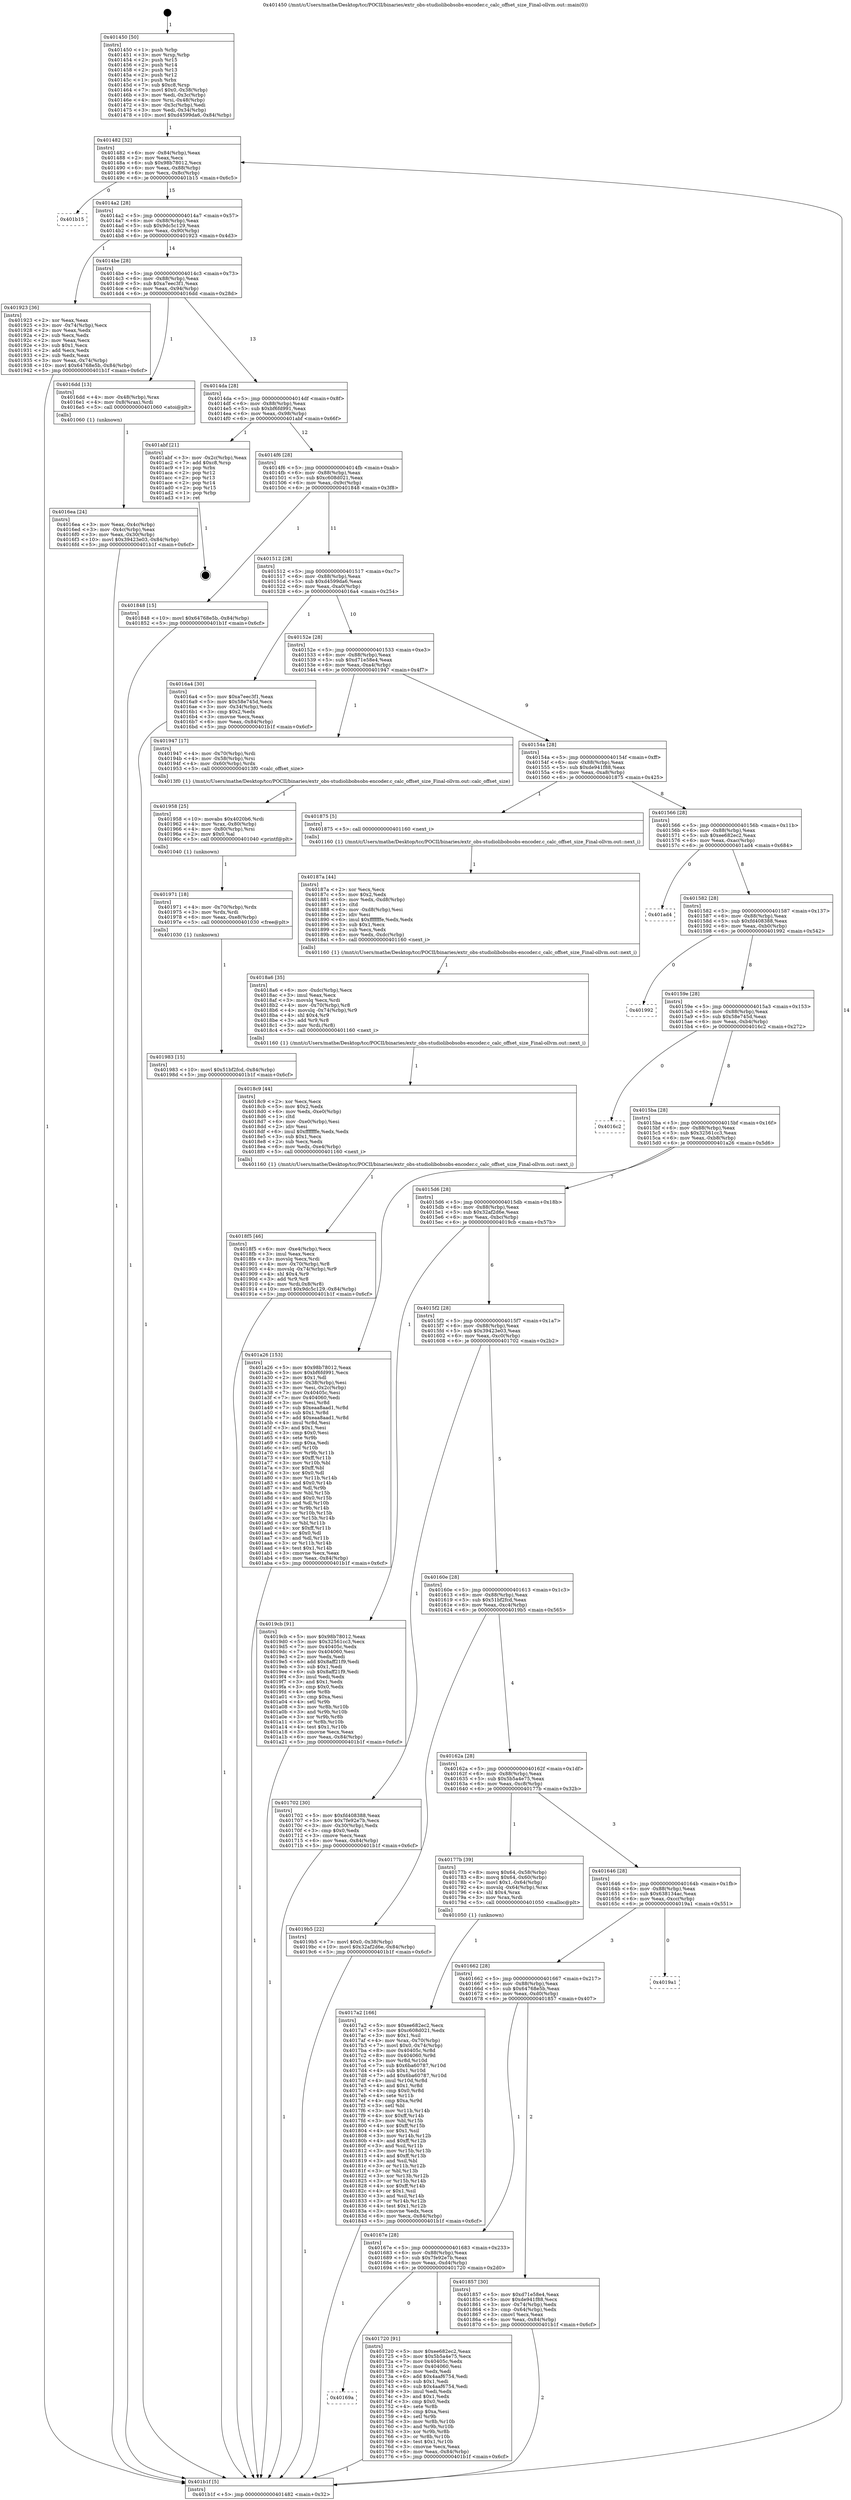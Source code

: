 digraph "0x401450" {
  label = "0x401450 (/mnt/c/Users/mathe/Desktop/tcc/POCII/binaries/extr_obs-studiolibobsobs-encoder.c_calc_offset_size_Final-ollvm.out::main(0))"
  labelloc = "t"
  node[shape=record]

  Entry [label="",width=0.3,height=0.3,shape=circle,fillcolor=black,style=filled]
  "0x401482" [label="{
     0x401482 [32]\l
     | [instrs]\l
     &nbsp;&nbsp;0x401482 \<+6\>: mov -0x84(%rbp),%eax\l
     &nbsp;&nbsp;0x401488 \<+2\>: mov %eax,%ecx\l
     &nbsp;&nbsp;0x40148a \<+6\>: sub $0x98b78012,%ecx\l
     &nbsp;&nbsp;0x401490 \<+6\>: mov %eax,-0x88(%rbp)\l
     &nbsp;&nbsp;0x401496 \<+6\>: mov %ecx,-0x8c(%rbp)\l
     &nbsp;&nbsp;0x40149c \<+6\>: je 0000000000401b15 \<main+0x6c5\>\l
  }"]
  "0x401b15" [label="{
     0x401b15\l
  }", style=dashed]
  "0x4014a2" [label="{
     0x4014a2 [28]\l
     | [instrs]\l
     &nbsp;&nbsp;0x4014a2 \<+5\>: jmp 00000000004014a7 \<main+0x57\>\l
     &nbsp;&nbsp;0x4014a7 \<+6\>: mov -0x88(%rbp),%eax\l
     &nbsp;&nbsp;0x4014ad \<+5\>: sub $0x9dc5c129,%eax\l
     &nbsp;&nbsp;0x4014b2 \<+6\>: mov %eax,-0x90(%rbp)\l
     &nbsp;&nbsp;0x4014b8 \<+6\>: je 0000000000401923 \<main+0x4d3\>\l
  }"]
  Exit [label="",width=0.3,height=0.3,shape=circle,fillcolor=black,style=filled,peripheries=2]
  "0x401923" [label="{
     0x401923 [36]\l
     | [instrs]\l
     &nbsp;&nbsp;0x401923 \<+2\>: xor %eax,%eax\l
     &nbsp;&nbsp;0x401925 \<+3\>: mov -0x74(%rbp),%ecx\l
     &nbsp;&nbsp;0x401928 \<+2\>: mov %eax,%edx\l
     &nbsp;&nbsp;0x40192a \<+2\>: sub %ecx,%edx\l
     &nbsp;&nbsp;0x40192c \<+2\>: mov %eax,%ecx\l
     &nbsp;&nbsp;0x40192e \<+3\>: sub $0x1,%ecx\l
     &nbsp;&nbsp;0x401931 \<+2\>: add %ecx,%edx\l
     &nbsp;&nbsp;0x401933 \<+2\>: sub %edx,%eax\l
     &nbsp;&nbsp;0x401935 \<+3\>: mov %eax,-0x74(%rbp)\l
     &nbsp;&nbsp;0x401938 \<+10\>: movl $0x64768e5b,-0x84(%rbp)\l
     &nbsp;&nbsp;0x401942 \<+5\>: jmp 0000000000401b1f \<main+0x6cf\>\l
  }"]
  "0x4014be" [label="{
     0x4014be [28]\l
     | [instrs]\l
     &nbsp;&nbsp;0x4014be \<+5\>: jmp 00000000004014c3 \<main+0x73\>\l
     &nbsp;&nbsp;0x4014c3 \<+6\>: mov -0x88(%rbp),%eax\l
     &nbsp;&nbsp;0x4014c9 \<+5\>: sub $0xa7eec3f1,%eax\l
     &nbsp;&nbsp;0x4014ce \<+6\>: mov %eax,-0x94(%rbp)\l
     &nbsp;&nbsp;0x4014d4 \<+6\>: je 00000000004016dd \<main+0x28d\>\l
  }"]
  "0x401983" [label="{
     0x401983 [15]\l
     | [instrs]\l
     &nbsp;&nbsp;0x401983 \<+10\>: movl $0x51bf2fcd,-0x84(%rbp)\l
     &nbsp;&nbsp;0x40198d \<+5\>: jmp 0000000000401b1f \<main+0x6cf\>\l
  }"]
  "0x4016dd" [label="{
     0x4016dd [13]\l
     | [instrs]\l
     &nbsp;&nbsp;0x4016dd \<+4\>: mov -0x48(%rbp),%rax\l
     &nbsp;&nbsp;0x4016e1 \<+4\>: mov 0x8(%rax),%rdi\l
     &nbsp;&nbsp;0x4016e5 \<+5\>: call 0000000000401060 \<atoi@plt\>\l
     | [calls]\l
     &nbsp;&nbsp;0x401060 \{1\} (unknown)\l
  }"]
  "0x4014da" [label="{
     0x4014da [28]\l
     | [instrs]\l
     &nbsp;&nbsp;0x4014da \<+5\>: jmp 00000000004014df \<main+0x8f\>\l
     &nbsp;&nbsp;0x4014df \<+6\>: mov -0x88(%rbp),%eax\l
     &nbsp;&nbsp;0x4014e5 \<+5\>: sub $0xbf6fd991,%eax\l
     &nbsp;&nbsp;0x4014ea \<+6\>: mov %eax,-0x98(%rbp)\l
     &nbsp;&nbsp;0x4014f0 \<+6\>: je 0000000000401abf \<main+0x66f\>\l
  }"]
  "0x401971" [label="{
     0x401971 [18]\l
     | [instrs]\l
     &nbsp;&nbsp;0x401971 \<+4\>: mov -0x70(%rbp),%rdx\l
     &nbsp;&nbsp;0x401975 \<+3\>: mov %rdx,%rdi\l
     &nbsp;&nbsp;0x401978 \<+6\>: mov %eax,-0xe8(%rbp)\l
     &nbsp;&nbsp;0x40197e \<+5\>: call 0000000000401030 \<free@plt\>\l
     | [calls]\l
     &nbsp;&nbsp;0x401030 \{1\} (unknown)\l
  }"]
  "0x401abf" [label="{
     0x401abf [21]\l
     | [instrs]\l
     &nbsp;&nbsp;0x401abf \<+3\>: mov -0x2c(%rbp),%eax\l
     &nbsp;&nbsp;0x401ac2 \<+7\>: add $0xc8,%rsp\l
     &nbsp;&nbsp;0x401ac9 \<+1\>: pop %rbx\l
     &nbsp;&nbsp;0x401aca \<+2\>: pop %r12\l
     &nbsp;&nbsp;0x401acc \<+2\>: pop %r13\l
     &nbsp;&nbsp;0x401ace \<+2\>: pop %r14\l
     &nbsp;&nbsp;0x401ad0 \<+2\>: pop %r15\l
     &nbsp;&nbsp;0x401ad2 \<+1\>: pop %rbp\l
     &nbsp;&nbsp;0x401ad3 \<+1\>: ret\l
  }"]
  "0x4014f6" [label="{
     0x4014f6 [28]\l
     | [instrs]\l
     &nbsp;&nbsp;0x4014f6 \<+5\>: jmp 00000000004014fb \<main+0xab\>\l
     &nbsp;&nbsp;0x4014fb \<+6\>: mov -0x88(%rbp),%eax\l
     &nbsp;&nbsp;0x401501 \<+5\>: sub $0xc608d021,%eax\l
     &nbsp;&nbsp;0x401506 \<+6\>: mov %eax,-0x9c(%rbp)\l
     &nbsp;&nbsp;0x40150c \<+6\>: je 0000000000401848 \<main+0x3f8\>\l
  }"]
  "0x401958" [label="{
     0x401958 [25]\l
     | [instrs]\l
     &nbsp;&nbsp;0x401958 \<+10\>: movabs $0x4020b6,%rdi\l
     &nbsp;&nbsp;0x401962 \<+4\>: mov %rax,-0x80(%rbp)\l
     &nbsp;&nbsp;0x401966 \<+4\>: mov -0x80(%rbp),%rsi\l
     &nbsp;&nbsp;0x40196a \<+2\>: mov $0x0,%al\l
     &nbsp;&nbsp;0x40196c \<+5\>: call 0000000000401040 \<printf@plt\>\l
     | [calls]\l
     &nbsp;&nbsp;0x401040 \{1\} (unknown)\l
  }"]
  "0x401848" [label="{
     0x401848 [15]\l
     | [instrs]\l
     &nbsp;&nbsp;0x401848 \<+10\>: movl $0x64768e5b,-0x84(%rbp)\l
     &nbsp;&nbsp;0x401852 \<+5\>: jmp 0000000000401b1f \<main+0x6cf\>\l
  }"]
  "0x401512" [label="{
     0x401512 [28]\l
     | [instrs]\l
     &nbsp;&nbsp;0x401512 \<+5\>: jmp 0000000000401517 \<main+0xc7\>\l
     &nbsp;&nbsp;0x401517 \<+6\>: mov -0x88(%rbp),%eax\l
     &nbsp;&nbsp;0x40151d \<+5\>: sub $0xd4599da6,%eax\l
     &nbsp;&nbsp;0x401522 \<+6\>: mov %eax,-0xa0(%rbp)\l
     &nbsp;&nbsp;0x401528 \<+6\>: je 00000000004016a4 \<main+0x254\>\l
  }"]
  "0x4018f5" [label="{
     0x4018f5 [46]\l
     | [instrs]\l
     &nbsp;&nbsp;0x4018f5 \<+6\>: mov -0xe4(%rbp),%ecx\l
     &nbsp;&nbsp;0x4018fb \<+3\>: imul %eax,%ecx\l
     &nbsp;&nbsp;0x4018fe \<+3\>: movslq %ecx,%rdi\l
     &nbsp;&nbsp;0x401901 \<+4\>: mov -0x70(%rbp),%r8\l
     &nbsp;&nbsp;0x401905 \<+4\>: movslq -0x74(%rbp),%r9\l
     &nbsp;&nbsp;0x401909 \<+4\>: shl $0x4,%r9\l
     &nbsp;&nbsp;0x40190d \<+3\>: add %r9,%r8\l
     &nbsp;&nbsp;0x401910 \<+4\>: mov %rdi,0x8(%r8)\l
     &nbsp;&nbsp;0x401914 \<+10\>: movl $0x9dc5c129,-0x84(%rbp)\l
     &nbsp;&nbsp;0x40191e \<+5\>: jmp 0000000000401b1f \<main+0x6cf\>\l
  }"]
  "0x4016a4" [label="{
     0x4016a4 [30]\l
     | [instrs]\l
     &nbsp;&nbsp;0x4016a4 \<+5\>: mov $0xa7eec3f1,%eax\l
     &nbsp;&nbsp;0x4016a9 \<+5\>: mov $0x58e745d,%ecx\l
     &nbsp;&nbsp;0x4016ae \<+3\>: mov -0x34(%rbp),%edx\l
     &nbsp;&nbsp;0x4016b1 \<+3\>: cmp $0x2,%edx\l
     &nbsp;&nbsp;0x4016b4 \<+3\>: cmovne %ecx,%eax\l
     &nbsp;&nbsp;0x4016b7 \<+6\>: mov %eax,-0x84(%rbp)\l
     &nbsp;&nbsp;0x4016bd \<+5\>: jmp 0000000000401b1f \<main+0x6cf\>\l
  }"]
  "0x40152e" [label="{
     0x40152e [28]\l
     | [instrs]\l
     &nbsp;&nbsp;0x40152e \<+5\>: jmp 0000000000401533 \<main+0xe3\>\l
     &nbsp;&nbsp;0x401533 \<+6\>: mov -0x88(%rbp),%eax\l
     &nbsp;&nbsp;0x401539 \<+5\>: sub $0xd71e58e4,%eax\l
     &nbsp;&nbsp;0x40153e \<+6\>: mov %eax,-0xa4(%rbp)\l
     &nbsp;&nbsp;0x401544 \<+6\>: je 0000000000401947 \<main+0x4f7\>\l
  }"]
  "0x401b1f" [label="{
     0x401b1f [5]\l
     | [instrs]\l
     &nbsp;&nbsp;0x401b1f \<+5\>: jmp 0000000000401482 \<main+0x32\>\l
  }"]
  "0x401450" [label="{
     0x401450 [50]\l
     | [instrs]\l
     &nbsp;&nbsp;0x401450 \<+1\>: push %rbp\l
     &nbsp;&nbsp;0x401451 \<+3\>: mov %rsp,%rbp\l
     &nbsp;&nbsp;0x401454 \<+2\>: push %r15\l
     &nbsp;&nbsp;0x401456 \<+2\>: push %r14\l
     &nbsp;&nbsp;0x401458 \<+2\>: push %r13\l
     &nbsp;&nbsp;0x40145a \<+2\>: push %r12\l
     &nbsp;&nbsp;0x40145c \<+1\>: push %rbx\l
     &nbsp;&nbsp;0x40145d \<+7\>: sub $0xc8,%rsp\l
     &nbsp;&nbsp;0x401464 \<+7\>: movl $0x0,-0x38(%rbp)\l
     &nbsp;&nbsp;0x40146b \<+3\>: mov %edi,-0x3c(%rbp)\l
     &nbsp;&nbsp;0x40146e \<+4\>: mov %rsi,-0x48(%rbp)\l
     &nbsp;&nbsp;0x401472 \<+3\>: mov -0x3c(%rbp),%edi\l
     &nbsp;&nbsp;0x401475 \<+3\>: mov %edi,-0x34(%rbp)\l
     &nbsp;&nbsp;0x401478 \<+10\>: movl $0xd4599da6,-0x84(%rbp)\l
  }"]
  "0x4016ea" [label="{
     0x4016ea [24]\l
     | [instrs]\l
     &nbsp;&nbsp;0x4016ea \<+3\>: mov %eax,-0x4c(%rbp)\l
     &nbsp;&nbsp;0x4016ed \<+3\>: mov -0x4c(%rbp),%eax\l
     &nbsp;&nbsp;0x4016f0 \<+3\>: mov %eax,-0x30(%rbp)\l
     &nbsp;&nbsp;0x4016f3 \<+10\>: movl $0x39423e03,-0x84(%rbp)\l
     &nbsp;&nbsp;0x4016fd \<+5\>: jmp 0000000000401b1f \<main+0x6cf\>\l
  }"]
  "0x4018c9" [label="{
     0x4018c9 [44]\l
     | [instrs]\l
     &nbsp;&nbsp;0x4018c9 \<+2\>: xor %ecx,%ecx\l
     &nbsp;&nbsp;0x4018cb \<+5\>: mov $0x2,%edx\l
     &nbsp;&nbsp;0x4018d0 \<+6\>: mov %edx,-0xe0(%rbp)\l
     &nbsp;&nbsp;0x4018d6 \<+1\>: cltd\l
     &nbsp;&nbsp;0x4018d7 \<+6\>: mov -0xe0(%rbp),%esi\l
     &nbsp;&nbsp;0x4018dd \<+2\>: idiv %esi\l
     &nbsp;&nbsp;0x4018df \<+6\>: imul $0xfffffffe,%edx,%edx\l
     &nbsp;&nbsp;0x4018e5 \<+3\>: sub $0x1,%ecx\l
     &nbsp;&nbsp;0x4018e8 \<+2\>: sub %ecx,%edx\l
     &nbsp;&nbsp;0x4018ea \<+6\>: mov %edx,-0xe4(%rbp)\l
     &nbsp;&nbsp;0x4018f0 \<+5\>: call 0000000000401160 \<next_i\>\l
     | [calls]\l
     &nbsp;&nbsp;0x401160 \{1\} (/mnt/c/Users/mathe/Desktop/tcc/POCII/binaries/extr_obs-studiolibobsobs-encoder.c_calc_offset_size_Final-ollvm.out::next_i)\l
  }"]
  "0x401947" [label="{
     0x401947 [17]\l
     | [instrs]\l
     &nbsp;&nbsp;0x401947 \<+4\>: mov -0x70(%rbp),%rdi\l
     &nbsp;&nbsp;0x40194b \<+4\>: mov -0x58(%rbp),%rsi\l
     &nbsp;&nbsp;0x40194f \<+4\>: mov -0x60(%rbp),%rdx\l
     &nbsp;&nbsp;0x401953 \<+5\>: call 00000000004013f0 \<calc_offset_size\>\l
     | [calls]\l
     &nbsp;&nbsp;0x4013f0 \{1\} (/mnt/c/Users/mathe/Desktop/tcc/POCII/binaries/extr_obs-studiolibobsobs-encoder.c_calc_offset_size_Final-ollvm.out::calc_offset_size)\l
  }"]
  "0x40154a" [label="{
     0x40154a [28]\l
     | [instrs]\l
     &nbsp;&nbsp;0x40154a \<+5\>: jmp 000000000040154f \<main+0xff\>\l
     &nbsp;&nbsp;0x40154f \<+6\>: mov -0x88(%rbp),%eax\l
     &nbsp;&nbsp;0x401555 \<+5\>: sub $0xde941f88,%eax\l
     &nbsp;&nbsp;0x40155a \<+6\>: mov %eax,-0xa8(%rbp)\l
     &nbsp;&nbsp;0x401560 \<+6\>: je 0000000000401875 \<main+0x425\>\l
  }"]
  "0x4018a6" [label="{
     0x4018a6 [35]\l
     | [instrs]\l
     &nbsp;&nbsp;0x4018a6 \<+6\>: mov -0xdc(%rbp),%ecx\l
     &nbsp;&nbsp;0x4018ac \<+3\>: imul %eax,%ecx\l
     &nbsp;&nbsp;0x4018af \<+3\>: movslq %ecx,%rdi\l
     &nbsp;&nbsp;0x4018b2 \<+4\>: mov -0x70(%rbp),%r8\l
     &nbsp;&nbsp;0x4018b6 \<+4\>: movslq -0x74(%rbp),%r9\l
     &nbsp;&nbsp;0x4018ba \<+4\>: shl $0x4,%r9\l
     &nbsp;&nbsp;0x4018be \<+3\>: add %r9,%r8\l
     &nbsp;&nbsp;0x4018c1 \<+3\>: mov %rdi,(%r8)\l
     &nbsp;&nbsp;0x4018c4 \<+5\>: call 0000000000401160 \<next_i\>\l
     | [calls]\l
     &nbsp;&nbsp;0x401160 \{1\} (/mnt/c/Users/mathe/Desktop/tcc/POCII/binaries/extr_obs-studiolibobsobs-encoder.c_calc_offset_size_Final-ollvm.out::next_i)\l
  }"]
  "0x401875" [label="{
     0x401875 [5]\l
     | [instrs]\l
     &nbsp;&nbsp;0x401875 \<+5\>: call 0000000000401160 \<next_i\>\l
     | [calls]\l
     &nbsp;&nbsp;0x401160 \{1\} (/mnt/c/Users/mathe/Desktop/tcc/POCII/binaries/extr_obs-studiolibobsobs-encoder.c_calc_offset_size_Final-ollvm.out::next_i)\l
  }"]
  "0x401566" [label="{
     0x401566 [28]\l
     | [instrs]\l
     &nbsp;&nbsp;0x401566 \<+5\>: jmp 000000000040156b \<main+0x11b\>\l
     &nbsp;&nbsp;0x40156b \<+6\>: mov -0x88(%rbp),%eax\l
     &nbsp;&nbsp;0x401571 \<+5\>: sub $0xee682ec2,%eax\l
     &nbsp;&nbsp;0x401576 \<+6\>: mov %eax,-0xac(%rbp)\l
     &nbsp;&nbsp;0x40157c \<+6\>: je 0000000000401ad4 \<main+0x684\>\l
  }"]
  "0x40187a" [label="{
     0x40187a [44]\l
     | [instrs]\l
     &nbsp;&nbsp;0x40187a \<+2\>: xor %ecx,%ecx\l
     &nbsp;&nbsp;0x40187c \<+5\>: mov $0x2,%edx\l
     &nbsp;&nbsp;0x401881 \<+6\>: mov %edx,-0xd8(%rbp)\l
     &nbsp;&nbsp;0x401887 \<+1\>: cltd\l
     &nbsp;&nbsp;0x401888 \<+6\>: mov -0xd8(%rbp),%esi\l
     &nbsp;&nbsp;0x40188e \<+2\>: idiv %esi\l
     &nbsp;&nbsp;0x401890 \<+6\>: imul $0xfffffffe,%edx,%edx\l
     &nbsp;&nbsp;0x401896 \<+3\>: sub $0x1,%ecx\l
     &nbsp;&nbsp;0x401899 \<+2\>: sub %ecx,%edx\l
     &nbsp;&nbsp;0x40189b \<+6\>: mov %edx,-0xdc(%rbp)\l
     &nbsp;&nbsp;0x4018a1 \<+5\>: call 0000000000401160 \<next_i\>\l
     | [calls]\l
     &nbsp;&nbsp;0x401160 \{1\} (/mnt/c/Users/mathe/Desktop/tcc/POCII/binaries/extr_obs-studiolibobsobs-encoder.c_calc_offset_size_Final-ollvm.out::next_i)\l
  }"]
  "0x401ad4" [label="{
     0x401ad4\l
  }", style=dashed]
  "0x401582" [label="{
     0x401582 [28]\l
     | [instrs]\l
     &nbsp;&nbsp;0x401582 \<+5\>: jmp 0000000000401587 \<main+0x137\>\l
     &nbsp;&nbsp;0x401587 \<+6\>: mov -0x88(%rbp),%eax\l
     &nbsp;&nbsp;0x40158d \<+5\>: sub $0xfd408388,%eax\l
     &nbsp;&nbsp;0x401592 \<+6\>: mov %eax,-0xb0(%rbp)\l
     &nbsp;&nbsp;0x401598 \<+6\>: je 0000000000401992 \<main+0x542\>\l
  }"]
  "0x4017a2" [label="{
     0x4017a2 [166]\l
     | [instrs]\l
     &nbsp;&nbsp;0x4017a2 \<+5\>: mov $0xee682ec2,%ecx\l
     &nbsp;&nbsp;0x4017a7 \<+5\>: mov $0xc608d021,%edx\l
     &nbsp;&nbsp;0x4017ac \<+3\>: mov $0x1,%sil\l
     &nbsp;&nbsp;0x4017af \<+4\>: mov %rax,-0x70(%rbp)\l
     &nbsp;&nbsp;0x4017b3 \<+7\>: movl $0x0,-0x74(%rbp)\l
     &nbsp;&nbsp;0x4017ba \<+8\>: mov 0x40405c,%r8d\l
     &nbsp;&nbsp;0x4017c2 \<+8\>: mov 0x404060,%r9d\l
     &nbsp;&nbsp;0x4017ca \<+3\>: mov %r8d,%r10d\l
     &nbsp;&nbsp;0x4017cd \<+7\>: sub $0x6ba60787,%r10d\l
     &nbsp;&nbsp;0x4017d4 \<+4\>: sub $0x1,%r10d\l
     &nbsp;&nbsp;0x4017d8 \<+7\>: add $0x6ba60787,%r10d\l
     &nbsp;&nbsp;0x4017df \<+4\>: imul %r10d,%r8d\l
     &nbsp;&nbsp;0x4017e3 \<+4\>: and $0x1,%r8d\l
     &nbsp;&nbsp;0x4017e7 \<+4\>: cmp $0x0,%r8d\l
     &nbsp;&nbsp;0x4017eb \<+4\>: sete %r11b\l
     &nbsp;&nbsp;0x4017ef \<+4\>: cmp $0xa,%r9d\l
     &nbsp;&nbsp;0x4017f3 \<+3\>: setl %bl\l
     &nbsp;&nbsp;0x4017f6 \<+3\>: mov %r11b,%r14b\l
     &nbsp;&nbsp;0x4017f9 \<+4\>: xor $0xff,%r14b\l
     &nbsp;&nbsp;0x4017fd \<+3\>: mov %bl,%r15b\l
     &nbsp;&nbsp;0x401800 \<+4\>: xor $0xff,%r15b\l
     &nbsp;&nbsp;0x401804 \<+4\>: xor $0x1,%sil\l
     &nbsp;&nbsp;0x401808 \<+3\>: mov %r14b,%r12b\l
     &nbsp;&nbsp;0x40180b \<+4\>: and $0xff,%r12b\l
     &nbsp;&nbsp;0x40180f \<+3\>: and %sil,%r11b\l
     &nbsp;&nbsp;0x401812 \<+3\>: mov %r15b,%r13b\l
     &nbsp;&nbsp;0x401815 \<+4\>: and $0xff,%r13b\l
     &nbsp;&nbsp;0x401819 \<+3\>: and %sil,%bl\l
     &nbsp;&nbsp;0x40181c \<+3\>: or %r11b,%r12b\l
     &nbsp;&nbsp;0x40181f \<+3\>: or %bl,%r13b\l
     &nbsp;&nbsp;0x401822 \<+3\>: xor %r13b,%r12b\l
     &nbsp;&nbsp;0x401825 \<+3\>: or %r15b,%r14b\l
     &nbsp;&nbsp;0x401828 \<+4\>: xor $0xff,%r14b\l
     &nbsp;&nbsp;0x40182c \<+4\>: or $0x1,%sil\l
     &nbsp;&nbsp;0x401830 \<+3\>: and %sil,%r14b\l
     &nbsp;&nbsp;0x401833 \<+3\>: or %r14b,%r12b\l
     &nbsp;&nbsp;0x401836 \<+4\>: test $0x1,%r12b\l
     &nbsp;&nbsp;0x40183a \<+3\>: cmovne %edx,%ecx\l
     &nbsp;&nbsp;0x40183d \<+6\>: mov %ecx,-0x84(%rbp)\l
     &nbsp;&nbsp;0x401843 \<+5\>: jmp 0000000000401b1f \<main+0x6cf\>\l
  }"]
  "0x401992" [label="{
     0x401992\l
  }", style=dashed]
  "0x40159e" [label="{
     0x40159e [28]\l
     | [instrs]\l
     &nbsp;&nbsp;0x40159e \<+5\>: jmp 00000000004015a3 \<main+0x153\>\l
     &nbsp;&nbsp;0x4015a3 \<+6\>: mov -0x88(%rbp),%eax\l
     &nbsp;&nbsp;0x4015a9 \<+5\>: sub $0x58e745d,%eax\l
     &nbsp;&nbsp;0x4015ae \<+6\>: mov %eax,-0xb4(%rbp)\l
     &nbsp;&nbsp;0x4015b4 \<+6\>: je 00000000004016c2 \<main+0x272\>\l
  }"]
  "0x40169a" [label="{
     0x40169a\l
  }", style=dashed]
  "0x4016c2" [label="{
     0x4016c2\l
  }", style=dashed]
  "0x4015ba" [label="{
     0x4015ba [28]\l
     | [instrs]\l
     &nbsp;&nbsp;0x4015ba \<+5\>: jmp 00000000004015bf \<main+0x16f\>\l
     &nbsp;&nbsp;0x4015bf \<+6\>: mov -0x88(%rbp),%eax\l
     &nbsp;&nbsp;0x4015c5 \<+5\>: sub $0x32561cc3,%eax\l
     &nbsp;&nbsp;0x4015ca \<+6\>: mov %eax,-0xb8(%rbp)\l
     &nbsp;&nbsp;0x4015d0 \<+6\>: je 0000000000401a26 \<main+0x5d6\>\l
  }"]
  "0x401720" [label="{
     0x401720 [91]\l
     | [instrs]\l
     &nbsp;&nbsp;0x401720 \<+5\>: mov $0xee682ec2,%eax\l
     &nbsp;&nbsp;0x401725 \<+5\>: mov $0x5b5a4e75,%ecx\l
     &nbsp;&nbsp;0x40172a \<+7\>: mov 0x40405c,%edx\l
     &nbsp;&nbsp;0x401731 \<+7\>: mov 0x404060,%esi\l
     &nbsp;&nbsp;0x401738 \<+2\>: mov %edx,%edi\l
     &nbsp;&nbsp;0x40173a \<+6\>: add $0x4aaf6754,%edi\l
     &nbsp;&nbsp;0x401740 \<+3\>: sub $0x1,%edi\l
     &nbsp;&nbsp;0x401743 \<+6\>: sub $0x4aaf6754,%edi\l
     &nbsp;&nbsp;0x401749 \<+3\>: imul %edi,%edx\l
     &nbsp;&nbsp;0x40174c \<+3\>: and $0x1,%edx\l
     &nbsp;&nbsp;0x40174f \<+3\>: cmp $0x0,%edx\l
     &nbsp;&nbsp;0x401752 \<+4\>: sete %r8b\l
     &nbsp;&nbsp;0x401756 \<+3\>: cmp $0xa,%esi\l
     &nbsp;&nbsp;0x401759 \<+4\>: setl %r9b\l
     &nbsp;&nbsp;0x40175d \<+3\>: mov %r8b,%r10b\l
     &nbsp;&nbsp;0x401760 \<+3\>: and %r9b,%r10b\l
     &nbsp;&nbsp;0x401763 \<+3\>: xor %r9b,%r8b\l
     &nbsp;&nbsp;0x401766 \<+3\>: or %r8b,%r10b\l
     &nbsp;&nbsp;0x401769 \<+4\>: test $0x1,%r10b\l
     &nbsp;&nbsp;0x40176d \<+3\>: cmovne %ecx,%eax\l
     &nbsp;&nbsp;0x401770 \<+6\>: mov %eax,-0x84(%rbp)\l
     &nbsp;&nbsp;0x401776 \<+5\>: jmp 0000000000401b1f \<main+0x6cf\>\l
  }"]
  "0x401a26" [label="{
     0x401a26 [153]\l
     | [instrs]\l
     &nbsp;&nbsp;0x401a26 \<+5\>: mov $0x98b78012,%eax\l
     &nbsp;&nbsp;0x401a2b \<+5\>: mov $0xbf6fd991,%ecx\l
     &nbsp;&nbsp;0x401a30 \<+2\>: mov $0x1,%dl\l
     &nbsp;&nbsp;0x401a32 \<+3\>: mov -0x38(%rbp),%esi\l
     &nbsp;&nbsp;0x401a35 \<+3\>: mov %esi,-0x2c(%rbp)\l
     &nbsp;&nbsp;0x401a38 \<+7\>: mov 0x40405c,%esi\l
     &nbsp;&nbsp;0x401a3f \<+7\>: mov 0x404060,%edi\l
     &nbsp;&nbsp;0x401a46 \<+3\>: mov %esi,%r8d\l
     &nbsp;&nbsp;0x401a49 \<+7\>: sub $0xeaa8aad1,%r8d\l
     &nbsp;&nbsp;0x401a50 \<+4\>: sub $0x1,%r8d\l
     &nbsp;&nbsp;0x401a54 \<+7\>: add $0xeaa8aad1,%r8d\l
     &nbsp;&nbsp;0x401a5b \<+4\>: imul %r8d,%esi\l
     &nbsp;&nbsp;0x401a5f \<+3\>: and $0x1,%esi\l
     &nbsp;&nbsp;0x401a62 \<+3\>: cmp $0x0,%esi\l
     &nbsp;&nbsp;0x401a65 \<+4\>: sete %r9b\l
     &nbsp;&nbsp;0x401a69 \<+3\>: cmp $0xa,%edi\l
     &nbsp;&nbsp;0x401a6c \<+4\>: setl %r10b\l
     &nbsp;&nbsp;0x401a70 \<+3\>: mov %r9b,%r11b\l
     &nbsp;&nbsp;0x401a73 \<+4\>: xor $0xff,%r11b\l
     &nbsp;&nbsp;0x401a77 \<+3\>: mov %r10b,%bl\l
     &nbsp;&nbsp;0x401a7a \<+3\>: xor $0xff,%bl\l
     &nbsp;&nbsp;0x401a7d \<+3\>: xor $0x0,%dl\l
     &nbsp;&nbsp;0x401a80 \<+3\>: mov %r11b,%r14b\l
     &nbsp;&nbsp;0x401a83 \<+4\>: and $0x0,%r14b\l
     &nbsp;&nbsp;0x401a87 \<+3\>: and %dl,%r9b\l
     &nbsp;&nbsp;0x401a8a \<+3\>: mov %bl,%r15b\l
     &nbsp;&nbsp;0x401a8d \<+4\>: and $0x0,%r15b\l
     &nbsp;&nbsp;0x401a91 \<+3\>: and %dl,%r10b\l
     &nbsp;&nbsp;0x401a94 \<+3\>: or %r9b,%r14b\l
     &nbsp;&nbsp;0x401a97 \<+3\>: or %r10b,%r15b\l
     &nbsp;&nbsp;0x401a9a \<+3\>: xor %r15b,%r14b\l
     &nbsp;&nbsp;0x401a9d \<+3\>: or %bl,%r11b\l
     &nbsp;&nbsp;0x401aa0 \<+4\>: xor $0xff,%r11b\l
     &nbsp;&nbsp;0x401aa4 \<+3\>: or $0x0,%dl\l
     &nbsp;&nbsp;0x401aa7 \<+3\>: and %dl,%r11b\l
     &nbsp;&nbsp;0x401aaa \<+3\>: or %r11b,%r14b\l
     &nbsp;&nbsp;0x401aad \<+4\>: test $0x1,%r14b\l
     &nbsp;&nbsp;0x401ab1 \<+3\>: cmovne %ecx,%eax\l
     &nbsp;&nbsp;0x401ab4 \<+6\>: mov %eax,-0x84(%rbp)\l
     &nbsp;&nbsp;0x401aba \<+5\>: jmp 0000000000401b1f \<main+0x6cf\>\l
  }"]
  "0x4015d6" [label="{
     0x4015d6 [28]\l
     | [instrs]\l
     &nbsp;&nbsp;0x4015d6 \<+5\>: jmp 00000000004015db \<main+0x18b\>\l
     &nbsp;&nbsp;0x4015db \<+6\>: mov -0x88(%rbp),%eax\l
     &nbsp;&nbsp;0x4015e1 \<+5\>: sub $0x32af2d6e,%eax\l
     &nbsp;&nbsp;0x4015e6 \<+6\>: mov %eax,-0xbc(%rbp)\l
     &nbsp;&nbsp;0x4015ec \<+6\>: je 00000000004019cb \<main+0x57b\>\l
  }"]
  "0x40167e" [label="{
     0x40167e [28]\l
     | [instrs]\l
     &nbsp;&nbsp;0x40167e \<+5\>: jmp 0000000000401683 \<main+0x233\>\l
     &nbsp;&nbsp;0x401683 \<+6\>: mov -0x88(%rbp),%eax\l
     &nbsp;&nbsp;0x401689 \<+5\>: sub $0x7fe92e7b,%eax\l
     &nbsp;&nbsp;0x40168e \<+6\>: mov %eax,-0xd4(%rbp)\l
     &nbsp;&nbsp;0x401694 \<+6\>: je 0000000000401720 \<main+0x2d0\>\l
  }"]
  "0x4019cb" [label="{
     0x4019cb [91]\l
     | [instrs]\l
     &nbsp;&nbsp;0x4019cb \<+5\>: mov $0x98b78012,%eax\l
     &nbsp;&nbsp;0x4019d0 \<+5\>: mov $0x32561cc3,%ecx\l
     &nbsp;&nbsp;0x4019d5 \<+7\>: mov 0x40405c,%edx\l
     &nbsp;&nbsp;0x4019dc \<+7\>: mov 0x404060,%esi\l
     &nbsp;&nbsp;0x4019e3 \<+2\>: mov %edx,%edi\l
     &nbsp;&nbsp;0x4019e5 \<+6\>: add $0x8aff21f9,%edi\l
     &nbsp;&nbsp;0x4019eb \<+3\>: sub $0x1,%edi\l
     &nbsp;&nbsp;0x4019ee \<+6\>: sub $0x8aff21f9,%edi\l
     &nbsp;&nbsp;0x4019f4 \<+3\>: imul %edi,%edx\l
     &nbsp;&nbsp;0x4019f7 \<+3\>: and $0x1,%edx\l
     &nbsp;&nbsp;0x4019fa \<+3\>: cmp $0x0,%edx\l
     &nbsp;&nbsp;0x4019fd \<+4\>: sete %r8b\l
     &nbsp;&nbsp;0x401a01 \<+3\>: cmp $0xa,%esi\l
     &nbsp;&nbsp;0x401a04 \<+4\>: setl %r9b\l
     &nbsp;&nbsp;0x401a08 \<+3\>: mov %r8b,%r10b\l
     &nbsp;&nbsp;0x401a0b \<+3\>: and %r9b,%r10b\l
     &nbsp;&nbsp;0x401a0e \<+3\>: xor %r9b,%r8b\l
     &nbsp;&nbsp;0x401a11 \<+3\>: or %r8b,%r10b\l
     &nbsp;&nbsp;0x401a14 \<+4\>: test $0x1,%r10b\l
     &nbsp;&nbsp;0x401a18 \<+3\>: cmovne %ecx,%eax\l
     &nbsp;&nbsp;0x401a1b \<+6\>: mov %eax,-0x84(%rbp)\l
     &nbsp;&nbsp;0x401a21 \<+5\>: jmp 0000000000401b1f \<main+0x6cf\>\l
  }"]
  "0x4015f2" [label="{
     0x4015f2 [28]\l
     | [instrs]\l
     &nbsp;&nbsp;0x4015f2 \<+5\>: jmp 00000000004015f7 \<main+0x1a7\>\l
     &nbsp;&nbsp;0x4015f7 \<+6\>: mov -0x88(%rbp),%eax\l
     &nbsp;&nbsp;0x4015fd \<+5\>: sub $0x39423e03,%eax\l
     &nbsp;&nbsp;0x401602 \<+6\>: mov %eax,-0xc0(%rbp)\l
     &nbsp;&nbsp;0x401608 \<+6\>: je 0000000000401702 \<main+0x2b2\>\l
  }"]
  "0x401857" [label="{
     0x401857 [30]\l
     | [instrs]\l
     &nbsp;&nbsp;0x401857 \<+5\>: mov $0xd71e58e4,%eax\l
     &nbsp;&nbsp;0x40185c \<+5\>: mov $0xde941f88,%ecx\l
     &nbsp;&nbsp;0x401861 \<+3\>: mov -0x74(%rbp),%edx\l
     &nbsp;&nbsp;0x401864 \<+3\>: cmp -0x64(%rbp),%edx\l
     &nbsp;&nbsp;0x401867 \<+3\>: cmovl %ecx,%eax\l
     &nbsp;&nbsp;0x40186a \<+6\>: mov %eax,-0x84(%rbp)\l
     &nbsp;&nbsp;0x401870 \<+5\>: jmp 0000000000401b1f \<main+0x6cf\>\l
  }"]
  "0x401702" [label="{
     0x401702 [30]\l
     | [instrs]\l
     &nbsp;&nbsp;0x401702 \<+5\>: mov $0xfd408388,%eax\l
     &nbsp;&nbsp;0x401707 \<+5\>: mov $0x7fe92e7b,%ecx\l
     &nbsp;&nbsp;0x40170c \<+3\>: mov -0x30(%rbp),%edx\l
     &nbsp;&nbsp;0x40170f \<+3\>: cmp $0x0,%edx\l
     &nbsp;&nbsp;0x401712 \<+3\>: cmove %ecx,%eax\l
     &nbsp;&nbsp;0x401715 \<+6\>: mov %eax,-0x84(%rbp)\l
     &nbsp;&nbsp;0x40171b \<+5\>: jmp 0000000000401b1f \<main+0x6cf\>\l
  }"]
  "0x40160e" [label="{
     0x40160e [28]\l
     | [instrs]\l
     &nbsp;&nbsp;0x40160e \<+5\>: jmp 0000000000401613 \<main+0x1c3\>\l
     &nbsp;&nbsp;0x401613 \<+6\>: mov -0x88(%rbp),%eax\l
     &nbsp;&nbsp;0x401619 \<+5\>: sub $0x51bf2fcd,%eax\l
     &nbsp;&nbsp;0x40161e \<+6\>: mov %eax,-0xc4(%rbp)\l
     &nbsp;&nbsp;0x401624 \<+6\>: je 00000000004019b5 \<main+0x565\>\l
  }"]
  "0x401662" [label="{
     0x401662 [28]\l
     | [instrs]\l
     &nbsp;&nbsp;0x401662 \<+5\>: jmp 0000000000401667 \<main+0x217\>\l
     &nbsp;&nbsp;0x401667 \<+6\>: mov -0x88(%rbp),%eax\l
     &nbsp;&nbsp;0x40166d \<+5\>: sub $0x64768e5b,%eax\l
     &nbsp;&nbsp;0x401672 \<+6\>: mov %eax,-0xd0(%rbp)\l
     &nbsp;&nbsp;0x401678 \<+6\>: je 0000000000401857 \<main+0x407\>\l
  }"]
  "0x4019b5" [label="{
     0x4019b5 [22]\l
     | [instrs]\l
     &nbsp;&nbsp;0x4019b5 \<+7\>: movl $0x0,-0x38(%rbp)\l
     &nbsp;&nbsp;0x4019bc \<+10\>: movl $0x32af2d6e,-0x84(%rbp)\l
     &nbsp;&nbsp;0x4019c6 \<+5\>: jmp 0000000000401b1f \<main+0x6cf\>\l
  }"]
  "0x40162a" [label="{
     0x40162a [28]\l
     | [instrs]\l
     &nbsp;&nbsp;0x40162a \<+5\>: jmp 000000000040162f \<main+0x1df\>\l
     &nbsp;&nbsp;0x40162f \<+6\>: mov -0x88(%rbp),%eax\l
     &nbsp;&nbsp;0x401635 \<+5\>: sub $0x5b5a4e75,%eax\l
     &nbsp;&nbsp;0x40163a \<+6\>: mov %eax,-0xc8(%rbp)\l
     &nbsp;&nbsp;0x401640 \<+6\>: je 000000000040177b \<main+0x32b\>\l
  }"]
  "0x4019a1" [label="{
     0x4019a1\l
  }", style=dashed]
  "0x40177b" [label="{
     0x40177b [39]\l
     | [instrs]\l
     &nbsp;&nbsp;0x40177b \<+8\>: movq $0x64,-0x58(%rbp)\l
     &nbsp;&nbsp;0x401783 \<+8\>: movq $0x64,-0x60(%rbp)\l
     &nbsp;&nbsp;0x40178b \<+7\>: movl $0x1,-0x64(%rbp)\l
     &nbsp;&nbsp;0x401792 \<+4\>: movslq -0x64(%rbp),%rax\l
     &nbsp;&nbsp;0x401796 \<+4\>: shl $0x4,%rax\l
     &nbsp;&nbsp;0x40179a \<+3\>: mov %rax,%rdi\l
     &nbsp;&nbsp;0x40179d \<+5\>: call 0000000000401050 \<malloc@plt\>\l
     | [calls]\l
     &nbsp;&nbsp;0x401050 \{1\} (unknown)\l
  }"]
  "0x401646" [label="{
     0x401646 [28]\l
     | [instrs]\l
     &nbsp;&nbsp;0x401646 \<+5\>: jmp 000000000040164b \<main+0x1fb\>\l
     &nbsp;&nbsp;0x40164b \<+6\>: mov -0x88(%rbp),%eax\l
     &nbsp;&nbsp;0x401651 \<+5\>: sub $0x638134ac,%eax\l
     &nbsp;&nbsp;0x401656 \<+6\>: mov %eax,-0xcc(%rbp)\l
     &nbsp;&nbsp;0x40165c \<+6\>: je 00000000004019a1 \<main+0x551\>\l
  }"]
  Entry -> "0x401450" [label=" 1"]
  "0x401482" -> "0x401b15" [label=" 0"]
  "0x401482" -> "0x4014a2" [label=" 15"]
  "0x401abf" -> Exit [label=" 1"]
  "0x4014a2" -> "0x401923" [label=" 1"]
  "0x4014a2" -> "0x4014be" [label=" 14"]
  "0x401a26" -> "0x401b1f" [label=" 1"]
  "0x4014be" -> "0x4016dd" [label=" 1"]
  "0x4014be" -> "0x4014da" [label=" 13"]
  "0x4019cb" -> "0x401b1f" [label=" 1"]
  "0x4014da" -> "0x401abf" [label=" 1"]
  "0x4014da" -> "0x4014f6" [label=" 12"]
  "0x4019b5" -> "0x401b1f" [label=" 1"]
  "0x4014f6" -> "0x401848" [label=" 1"]
  "0x4014f6" -> "0x401512" [label=" 11"]
  "0x401983" -> "0x401b1f" [label=" 1"]
  "0x401512" -> "0x4016a4" [label=" 1"]
  "0x401512" -> "0x40152e" [label=" 10"]
  "0x4016a4" -> "0x401b1f" [label=" 1"]
  "0x401450" -> "0x401482" [label=" 1"]
  "0x401b1f" -> "0x401482" [label=" 14"]
  "0x4016dd" -> "0x4016ea" [label=" 1"]
  "0x4016ea" -> "0x401b1f" [label=" 1"]
  "0x401971" -> "0x401983" [label=" 1"]
  "0x40152e" -> "0x401947" [label=" 1"]
  "0x40152e" -> "0x40154a" [label=" 9"]
  "0x401958" -> "0x401971" [label=" 1"]
  "0x40154a" -> "0x401875" [label=" 1"]
  "0x40154a" -> "0x401566" [label=" 8"]
  "0x401947" -> "0x401958" [label=" 1"]
  "0x401566" -> "0x401ad4" [label=" 0"]
  "0x401566" -> "0x401582" [label=" 8"]
  "0x401923" -> "0x401b1f" [label=" 1"]
  "0x401582" -> "0x401992" [label=" 0"]
  "0x401582" -> "0x40159e" [label=" 8"]
  "0x4018f5" -> "0x401b1f" [label=" 1"]
  "0x40159e" -> "0x4016c2" [label=" 0"]
  "0x40159e" -> "0x4015ba" [label=" 8"]
  "0x4018c9" -> "0x4018f5" [label=" 1"]
  "0x4015ba" -> "0x401a26" [label=" 1"]
  "0x4015ba" -> "0x4015d6" [label=" 7"]
  "0x4018a6" -> "0x4018c9" [label=" 1"]
  "0x4015d6" -> "0x4019cb" [label=" 1"]
  "0x4015d6" -> "0x4015f2" [label=" 6"]
  "0x401875" -> "0x40187a" [label=" 1"]
  "0x4015f2" -> "0x401702" [label=" 1"]
  "0x4015f2" -> "0x40160e" [label=" 5"]
  "0x401702" -> "0x401b1f" [label=" 1"]
  "0x401857" -> "0x401b1f" [label=" 2"]
  "0x40160e" -> "0x4019b5" [label=" 1"]
  "0x40160e" -> "0x40162a" [label=" 4"]
  "0x4017a2" -> "0x401b1f" [label=" 1"]
  "0x40162a" -> "0x40177b" [label=" 1"]
  "0x40162a" -> "0x401646" [label=" 3"]
  "0x40177b" -> "0x4017a2" [label=" 1"]
  "0x401646" -> "0x4019a1" [label=" 0"]
  "0x401646" -> "0x401662" [label=" 3"]
  "0x401848" -> "0x401b1f" [label=" 1"]
  "0x401662" -> "0x401857" [label=" 2"]
  "0x401662" -> "0x40167e" [label=" 1"]
  "0x40187a" -> "0x4018a6" [label=" 1"]
  "0x40167e" -> "0x401720" [label=" 1"]
  "0x40167e" -> "0x40169a" [label=" 0"]
  "0x401720" -> "0x401b1f" [label=" 1"]
}
